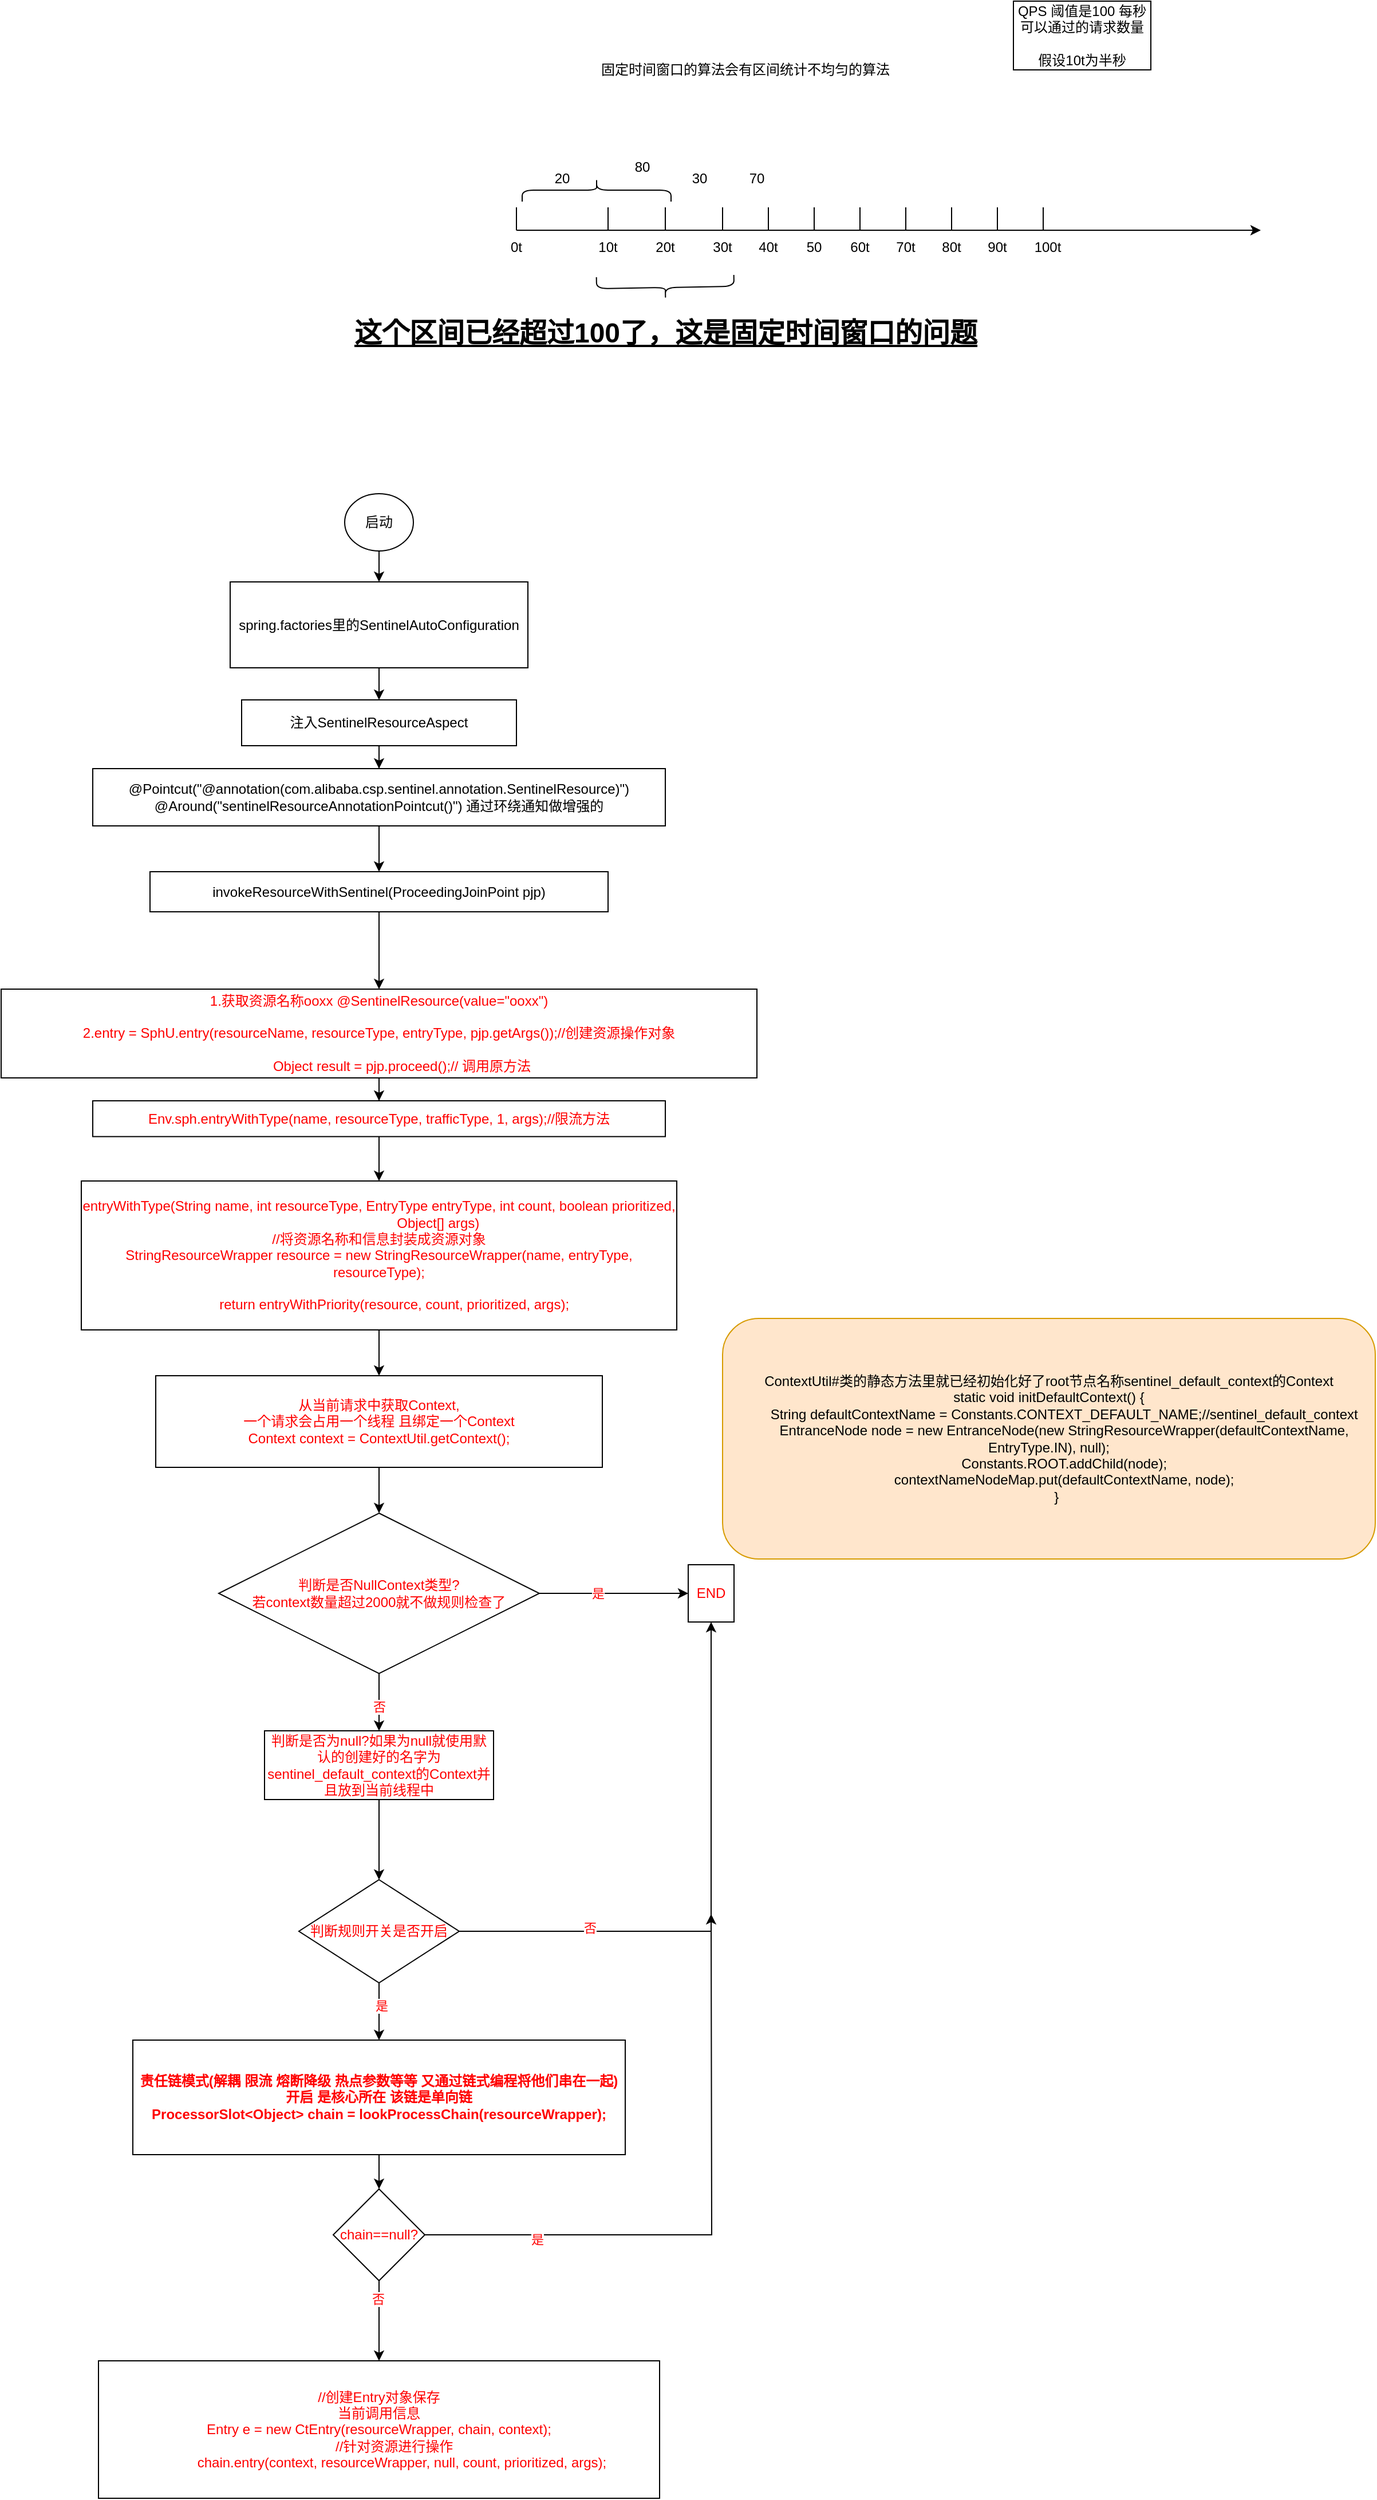 <mxfile version="20.8.10" type="github">
  <diagram name="第 1 页" id="XqW-wUcpLsz2FuGxT0Mv">
    <mxGraphModel dx="2021" dy="686" grid="1" gridSize="10" guides="1" tooltips="1" connect="1" arrows="1" fold="1" page="1" pageScale="1" pageWidth="827" pageHeight="1169" math="0" shadow="0">
      <root>
        <mxCell id="0" />
        <mxCell id="1" parent="0" />
        <mxCell id="M81DNkB3qxJkV-e7loRs-1" value="固定时间窗口的算法会有区间统计不均匀的算法" style="text;html=1;strokeColor=none;fillColor=none;align=center;verticalAlign=middle;whiteSpace=wrap;rounded=0;" parent="1" vertex="1">
          <mxGeometry x="40" y="50" width="280" height="100" as="geometry" />
        </mxCell>
        <mxCell id="M81DNkB3qxJkV-e7loRs-4" value="" style="endArrow=classic;html=1;rounded=0;" parent="1" edge="1">
          <mxGeometry width="50" height="50" relative="1" as="geometry">
            <mxPoint x="-20" y="240" as="sourcePoint" />
            <mxPoint x="630" y="240" as="targetPoint" />
          </mxGeometry>
        </mxCell>
        <mxCell id="M81DNkB3qxJkV-e7loRs-5" value="" style="endArrow=none;html=1;rounded=0;" parent="1" edge="1">
          <mxGeometry width="50" height="50" relative="1" as="geometry">
            <mxPoint x="60" y="240" as="sourcePoint" />
            <mxPoint x="60" y="220" as="targetPoint" />
          </mxGeometry>
        </mxCell>
        <mxCell id="M81DNkB3qxJkV-e7loRs-6" value="" style="endArrow=none;html=1;rounded=0;" parent="1" edge="1">
          <mxGeometry width="50" height="50" relative="1" as="geometry">
            <mxPoint x="110" y="240" as="sourcePoint" />
            <mxPoint x="110" y="220" as="targetPoint" />
          </mxGeometry>
        </mxCell>
        <mxCell id="M81DNkB3qxJkV-e7loRs-7" value="" style="endArrow=none;html=1;rounded=0;" parent="1" edge="1">
          <mxGeometry width="50" height="50" relative="1" as="geometry">
            <mxPoint x="160" y="220" as="sourcePoint" />
            <mxPoint x="160" y="240" as="targetPoint" />
          </mxGeometry>
        </mxCell>
        <mxCell id="M81DNkB3qxJkV-e7loRs-8" value="" style="endArrow=none;html=1;rounded=0;" parent="1" edge="1">
          <mxGeometry width="50" height="50" relative="1" as="geometry">
            <mxPoint x="200" y="220" as="sourcePoint" />
            <mxPoint x="200" y="240" as="targetPoint" />
            <Array as="points">
              <mxPoint x="200" y="220" />
            </Array>
          </mxGeometry>
        </mxCell>
        <mxCell id="M81DNkB3qxJkV-e7loRs-9" value="" style="endArrow=none;html=1;rounded=0;" parent="1" edge="1">
          <mxGeometry width="50" height="50" relative="1" as="geometry">
            <mxPoint x="240" y="220" as="sourcePoint" />
            <mxPoint x="240" y="240" as="targetPoint" />
          </mxGeometry>
        </mxCell>
        <mxCell id="M81DNkB3qxJkV-e7loRs-10" value="" style="endArrow=none;html=1;rounded=0;" parent="1" edge="1">
          <mxGeometry width="50" height="50" relative="1" as="geometry">
            <mxPoint x="280" y="240" as="sourcePoint" />
            <mxPoint x="280" y="220" as="targetPoint" />
          </mxGeometry>
        </mxCell>
        <mxCell id="M81DNkB3qxJkV-e7loRs-11" value="" style="endArrow=none;html=1;rounded=0;" parent="1" edge="1">
          <mxGeometry width="50" height="50" relative="1" as="geometry">
            <mxPoint x="320" y="240" as="sourcePoint" />
            <mxPoint x="320" y="220" as="targetPoint" />
          </mxGeometry>
        </mxCell>
        <mxCell id="M81DNkB3qxJkV-e7loRs-12" value="" style="shape=curlyBracket;whiteSpace=wrap;html=1;rounded=1;labelPosition=left;verticalLabelPosition=middle;align=right;verticalAlign=middle;rotation=90;size=0.5;" parent="1" vertex="1">
          <mxGeometry x="40" y="140" width="20" height="130" as="geometry" />
        </mxCell>
        <mxCell id="M81DNkB3qxJkV-e7loRs-13" value="10t" style="text;html=1;strokeColor=none;fillColor=none;align=center;verticalAlign=middle;whiteSpace=wrap;rounded=0;" parent="1" vertex="1">
          <mxGeometry x="30" y="240" width="60" height="30" as="geometry" />
        </mxCell>
        <mxCell id="M81DNkB3qxJkV-e7loRs-14" value="20t" style="text;html=1;strokeColor=none;fillColor=none;align=center;verticalAlign=middle;whiteSpace=wrap;rounded=0;" parent="1" vertex="1">
          <mxGeometry x="80" y="240" width="60" height="30" as="geometry" />
        </mxCell>
        <mxCell id="M81DNkB3qxJkV-e7loRs-15" value="30t" style="text;html=1;strokeColor=none;fillColor=none;align=center;verticalAlign=middle;whiteSpace=wrap;rounded=0;" parent="1" vertex="1">
          <mxGeometry x="130" y="240" width="60" height="30" as="geometry" />
        </mxCell>
        <mxCell id="M81DNkB3qxJkV-e7loRs-16" value="40t" style="text;html=1;strokeColor=none;fillColor=none;align=center;verticalAlign=middle;whiteSpace=wrap;rounded=0;" parent="1" vertex="1">
          <mxGeometry x="170" y="240" width="60" height="30" as="geometry" />
        </mxCell>
        <mxCell id="M81DNkB3qxJkV-e7loRs-17" value="50" style="text;html=1;strokeColor=none;fillColor=none;align=center;verticalAlign=middle;whiteSpace=wrap;rounded=0;" parent="1" vertex="1">
          <mxGeometry x="210" y="240" width="60" height="30" as="geometry" />
        </mxCell>
        <mxCell id="M81DNkB3qxJkV-e7loRs-18" value="60t" style="text;html=1;strokeColor=none;fillColor=none;align=center;verticalAlign=middle;whiteSpace=wrap;rounded=0;" parent="1" vertex="1">
          <mxGeometry x="250" y="240" width="60" height="30" as="geometry" />
        </mxCell>
        <mxCell id="M81DNkB3qxJkV-e7loRs-19" value="70t" style="text;html=1;strokeColor=none;fillColor=none;align=center;verticalAlign=middle;whiteSpace=wrap;rounded=0;" parent="1" vertex="1">
          <mxGeometry x="290" y="240" width="60" height="30" as="geometry" />
        </mxCell>
        <mxCell id="M81DNkB3qxJkV-e7loRs-20" value="" style="endArrow=none;html=1;rounded=0;" parent="1" edge="1">
          <mxGeometry width="50" height="50" relative="1" as="geometry">
            <mxPoint x="360" y="240" as="sourcePoint" />
            <mxPoint x="360" y="220" as="targetPoint" />
          </mxGeometry>
        </mxCell>
        <mxCell id="M81DNkB3qxJkV-e7loRs-21" value="" style="endArrow=none;html=1;rounded=0;" parent="1" edge="1">
          <mxGeometry width="50" height="50" relative="1" as="geometry">
            <mxPoint x="400" y="240" as="sourcePoint" />
            <mxPoint x="400" y="220" as="targetPoint" />
          </mxGeometry>
        </mxCell>
        <mxCell id="M81DNkB3qxJkV-e7loRs-22" value="" style="endArrow=none;html=1;rounded=0;" parent="1" edge="1">
          <mxGeometry width="50" height="50" relative="1" as="geometry">
            <mxPoint x="440" y="240" as="sourcePoint" />
            <mxPoint x="440" y="220" as="targetPoint" />
          </mxGeometry>
        </mxCell>
        <mxCell id="M81DNkB3qxJkV-e7loRs-23" value="QPS 阈值是100 每秒可以通过的请求数量&lt;br&gt;&lt;br&gt;假设10t为半秒" style="rounded=0;whiteSpace=wrap;html=1;" parent="1" vertex="1">
          <mxGeometry x="414" y="40" width="120" height="60" as="geometry" />
        </mxCell>
        <mxCell id="M81DNkB3qxJkV-e7loRs-24" value="80t" style="text;html=1;strokeColor=none;fillColor=none;align=center;verticalAlign=middle;whiteSpace=wrap;rounded=0;" parent="1" vertex="1">
          <mxGeometry x="330" y="240" width="60" height="30" as="geometry" />
        </mxCell>
        <mxCell id="M81DNkB3qxJkV-e7loRs-25" value="90t" style="text;html=1;strokeColor=none;fillColor=none;align=center;verticalAlign=middle;whiteSpace=wrap;rounded=0;" parent="1" vertex="1">
          <mxGeometry x="370" y="240" width="60" height="30" as="geometry" />
        </mxCell>
        <mxCell id="M81DNkB3qxJkV-e7loRs-26" value="100t" style="text;html=1;strokeColor=none;fillColor=none;align=center;verticalAlign=middle;whiteSpace=wrap;rounded=0;" parent="1" vertex="1">
          <mxGeometry x="414" y="240" width="60" height="30" as="geometry" />
        </mxCell>
        <mxCell id="M81DNkB3qxJkV-e7loRs-27" value="20" style="text;html=1;strokeColor=none;fillColor=none;align=center;verticalAlign=middle;whiteSpace=wrap;rounded=0;" parent="1" vertex="1">
          <mxGeometry x="-10" y="180" width="60" height="30" as="geometry" />
        </mxCell>
        <mxCell id="M81DNkB3qxJkV-e7loRs-28" value="80" style="text;html=1;strokeColor=none;fillColor=none;align=center;verticalAlign=middle;whiteSpace=wrap;rounded=0;" parent="1" vertex="1">
          <mxGeometry x="60" y="170" width="60" height="30" as="geometry" />
        </mxCell>
        <mxCell id="M81DNkB3qxJkV-e7loRs-29" value="30" style="text;html=1;strokeColor=none;fillColor=none;align=center;verticalAlign=middle;whiteSpace=wrap;rounded=0;" parent="1" vertex="1">
          <mxGeometry x="110" y="180" width="60" height="30" as="geometry" />
        </mxCell>
        <mxCell id="M81DNkB3qxJkV-e7loRs-30" value="70" style="text;html=1;strokeColor=none;fillColor=none;align=center;verticalAlign=middle;whiteSpace=wrap;rounded=0;" parent="1" vertex="1">
          <mxGeometry x="160" y="180" width="60" height="30" as="geometry" />
        </mxCell>
        <mxCell id="M81DNkB3qxJkV-e7loRs-35" value="0t" style="text;html=1;strokeColor=none;fillColor=none;align=center;verticalAlign=middle;whiteSpace=wrap;rounded=0;" parent="1" vertex="1">
          <mxGeometry x="-50" y="240" width="60" height="30" as="geometry" />
        </mxCell>
        <mxCell id="M81DNkB3qxJkV-e7loRs-37" value="" style="endArrow=none;html=1;rounded=0;" parent="1" edge="1">
          <mxGeometry width="50" height="50" relative="1" as="geometry">
            <mxPoint x="-20" y="240" as="sourcePoint" />
            <mxPoint x="-20" y="220" as="targetPoint" />
          </mxGeometry>
        </mxCell>
        <mxCell id="M81DNkB3qxJkV-e7loRs-38" value="" style="shape=curlyBracket;whiteSpace=wrap;html=1;rounded=1;flipH=1;labelPosition=right;verticalLabelPosition=middle;align=left;verticalAlign=middle;rotation=89;" parent="1" vertex="1">
          <mxGeometry x="100" y="230" width="20" height="120" as="geometry" />
        </mxCell>
        <mxCell id="M81DNkB3qxJkV-e7loRs-39" value="&lt;u&gt;这个区间已经超过100了，这是固定时间窗口的问题&lt;/u&gt;" style="text;strokeColor=none;fillColor=none;html=1;fontSize=24;fontStyle=1;verticalAlign=middle;align=center;" parent="1" vertex="1">
          <mxGeometry x="60" y="310" width="100" height="40" as="geometry" />
        </mxCell>
        <mxCell id="oH3m3E_vox9M-4LETuuR-3" value="" style="edgeStyle=orthogonalEdgeStyle;rounded=0;orthogonalLoop=1;jettySize=auto;html=1;" edge="1" parent="1" source="oH3m3E_vox9M-4LETuuR-1" target="oH3m3E_vox9M-4LETuuR-2">
          <mxGeometry relative="1" as="geometry" />
        </mxCell>
        <mxCell id="oH3m3E_vox9M-4LETuuR-1" value="启动" style="ellipse;whiteSpace=wrap;html=1;" vertex="1" parent="1">
          <mxGeometry x="-170" y="470" width="60" height="50" as="geometry" />
        </mxCell>
        <mxCell id="oH3m3E_vox9M-4LETuuR-5" value="" style="edgeStyle=orthogonalEdgeStyle;rounded=0;orthogonalLoop=1;jettySize=auto;html=1;" edge="1" parent="1" source="oH3m3E_vox9M-4LETuuR-2" target="oH3m3E_vox9M-4LETuuR-4">
          <mxGeometry relative="1" as="geometry" />
        </mxCell>
        <mxCell id="oH3m3E_vox9M-4LETuuR-2" value="spring.factories里的SentinelAutoConfiguration" style="whiteSpace=wrap;html=1;" vertex="1" parent="1">
          <mxGeometry x="-270" y="547" width="260" height="75" as="geometry" />
        </mxCell>
        <mxCell id="oH3m3E_vox9M-4LETuuR-7" value="" style="edgeStyle=orthogonalEdgeStyle;rounded=0;orthogonalLoop=1;jettySize=auto;html=1;" edge="1" parent="1" source="oH3m3E_vox9M-4LETuuR-4" target="oH3m3E_vox9M-4LETuuR-6">
          <mxGeometry relative="1" as="geometry" />
        </mxCell>
        <mxCell id="oH3m3E_vox9M-4LETuuR-4" value="注入SentinelResourceAspect" style="whiteSpace=wrap;html=1;" vertex="1" parent="1">
          <mxGeometry x="-260" y="650" width="240" height="40" as="geometry" />
        </mxCell>
        <mxCell id="oH3m3E_vox9M-4LETuuR-9" value="" style="edgeStyle=orthogonalEdgeStyle;rounded=0;orthogonalLoop=1;jettySize=auto;html=1;" edge="1" parent="1" source="oH3m3E_vox9M-4LETuuR-6" target="oH3m3E_vox9M-4LETuuR-8">
          <mxGeometry relative="1" as="geometry" />
        </mxCell>
        <mxCell id="oH3m3E_vox9M-4LETuuR-6" value="@Pointcut(&quot;@annotation(com.alibaba.csp.sentinel.annotation.SentinelResource)&quot;)&lt;br&gt;@Around(&quot;sentinelResourceAnnotationPointcut()&quot;) 通过环绕通知做增强的" style="whiteSpace=wrap;html=1;" vertex="1" parent="1">
          <mxGeometry x="-390" y="710" width="500" height="50" as="geometry" />
        </mxCell>
        <mxCell id="oH3m3E_vox9M-4LETuuR-13" value="" style="edgeStyle=orthogonalEdgeStyle;rounded=0;orthogonalLoop=1;jettySize=auto;html=1;" edge="1" parent="1" source="oH3m3E_vox9M-4LETuuR-8" target="oH3m3E_vox9M-4LETuuR-12">
          <mxGeometry relative="1" as="geometry" />
        </mxCell>
        <mxCell id="oH3m3E_vox9M-4LETuuR-8" value="invokeResourceWithSentinel(ProceedingJoinPoint pjp)" style="whiteSpace=wrap;html=1;" vertex="1" parent="1">
          <mxGeometry x="-340" y="800" width="400" height="35" as="geometry" />
        </mxCell>
        <mxCell id="oH3m3E_vox9M-4LETuuR-15" value="" style="edgeStyle=orthogonalEdgeStyle;rounded=0;orthogonalLoop=1;jettySize=auto;html=1;fontColor=#FF0000;" edge="1" parent="1" source="oH3m3E_vox9M-4LETuuR-12" target="oH3m3E_vox9M-4LETuuR-14">
          <mxGeometry relative="1" as="geometry" />
        </mxCell>
        <mxCell id="oH3m3E_vox9M-4LETuuR-12" value="&lt;font color=&quot;#ff0000&quot;&gt;1.获取资源名称ooxx @SentinelResource(value=&quot;ooxx&quot;)&lt;br&gt;&lt;br&gt;2.entry = SphU.entry(resourceName, resourceType, entryType, pjp.getArgs());//创建资源操作对象&lt;br&gt;&lt;br&gt;&lt;/font&gt;&lt;div&gt;&lt;font color=&quot;#ff0000&quot;&gt;&amp;nbsp; &amp;nbsp; &amp;nbsp; &amp;nbsp; &amp;nbsp; &amp;nbsp; Object result = pjp.proceed();// 调用原方法&lt;/font&gt;&lt;/div&gt;" style="whiteSpace=wrap;html=1;" vertex="1" parent="1">
          <mxGeometry x="-470" y="902.5" width="660" height="77.5" as="geometry" />
        </mxCell>
        <mxCell id="oH3m3E_vox9M-4LETuuR-17" value="" style="edgeStyle=orthogonalEdgeStyle;rounded=0;orthogonalLoop=1;jettySize=auto;html=1;fontColor=#FF0000;" edge="1" parent="1" source="oH3m3E_vox9M-4LETuuR-14" target="oH3m3E_vox9M-4LETuuR-16">
          <mxGeometry relative="1" as="geometry" />
        </mxCell>
        <mxCell id="oH3m3E_vox9M-4LETuuR-14" value="&lt;font color=&quot;#ff0000&quot;&gt;Env.sph.entryWithType(name, resourceType, trafficType, 1, args);//限流方法&lt;/font&gt;" style="whiteSpace=wrap;html=1;" vertex="1" parent="1">
          <mxGeometry x="-390" y="1000" width="500" height="31.25" as="geometry" />
        </mxCell>
        <mxCell id="oH3m3E_vox9M-4LETuuR-20" value="" style="edgeStyle=orthogonalEdgeStyle;rounded=0;orthogonalLoop=1;jettySize=auto;html=1;fontColor=#FF0000;" edge="1" parent="1" source="oH3m3E_vox9M-4LETuuR-16" target="oH3m3E_vox9M-4LETuuR-18">
          <mxGeometry relative="1" as="geometry" />
        </mxCell>
        <mxCell id="oH3m3E_vox9M-4LETuuR-16" value="entryWithType(String name, int resourceType, EntryType entryType, int count, boolean prioritized,&lt;div&gt;&amp;nbsp; &amp;nbsp; &amp;nbsp; &amp;nbsp; &amp;nbsp; &amp;nbsp; &amp;nbsp; &amp;nbsp; &amp;nbsp; &amp;nbsp; &amp;nbsp; &amp;nbsp; &amp;nbsp; &amp;nbsp; &amp;nbsp; &amp;nbsp;Object[] args)&lt;/div&gt;&lt;div&gt;//将资源名称和信息封装成资源对象&lt;br&gt;&lt;div&gt;StringResourceWrapper resource = new StringResourceWrapper(name, entryType, resourceType);&lt;/div&gt;&lt;div&gt;&lt;br&gt;&lt;/div&gt;&lt;div&gt;&amp;nbsp; &amp;nbsp; &amp;nbsp; &amp;nbsp; return entryWithPriority(resource, count, prioritized, args);&lt;/div&gt;&lt;/div&gt;" style="whiteSpace=wrap;html=1;fontColor=#FF0000;" vertex="1" parent="1">
          <mxGeometry x="-400" y="1070" width="520" height="130" as="geometry" />
        </mxCell>
        <mxCell id="oH3m3E_vox9M-4LETuuR-31" value="" style="edgeStyle=orthogonalEdgeStyle;rounded=0;orthogonalLoop=1;jettySize=auto;html=1;fontColor=#FF0000;" edge="1" parent="1" source="oH3m3E_vox9M-4LETuuR-18" target="oH3m3E_vox9M-4LETuuR-21">
          <mxGeometry relative="1" as="geometry" />
        </mxCell>
        <mxCell id="oH3m3E_vox9M-4LETuuR-18" value="从当前请求中获取Context,&lt;br&gt;一个请求会占用一个线程 且绑定一个Context&lt;br&gt;Context context = ContextUtil.getContext();" style="whiteSpace=wrap;html=1;fontColor=#FF0000;" vertex="1" parent="1">
          <mxGeometry x="-335" y="1240" width="390" height="80" as="geometry" />
        </mxCell>
        <mxCell id="oH3m3E_vox9M-4LETuuR-24" style="edgeStyle=orthogonalEdgeStyle;rounded=0;orthogonalLoop=1;jettySize=auto;html=1;fontColor=#FF0000;" edge="1" parent="1" source="oH3m3E_vox9M-4LETuuR-21" target="oH3m3E_vox9M-4LETuuR-23">
          <mxGeometry relative="1" as="geometry" />
        </mxCell>
        <mxCell id="oH3m3E_vox9M-4LETuuR-25" value="是" style="edgeLabel;html=1;align=center;verticalAlign=middle;resizable=0;points=[];fontColor=#FF0000;" vertex="1" connectable="0" parent="oH3m3E_vox9M-4LETuuR-24">
          <mxGeometry x="-0.213" relative="1" as="geometry">
            <mxPoint as="offset" />
          </mxGeometry>
        </mxCell>
        <mxCell id="oH3m3E_vox9M-4LETuuR-27" value="" style="edgeStyle=orthogonalEdgeStyle;rounded=0;orthogonalLoop=1;jettySize=auto;html=1;fontColor=#FF0000;" edge="1" parent="1" source="oH3m3E_vox9M-4LETuuR-21" target="oH3m3E_vox9M-4LETuuR-26">
          <mxGeometry relative="1" as="geometry" />
        </mxCell>
        <mxCell id="oH3m3E_vox9M-4LETuuR-28" value="否" style="edgeLabel;html=1;align=center;verticalAlign=middle;resizable=0;points=[];fontColor=#FF0000;" vertex="1" connectable="0" parent="oH3m3E_vox9M-4LETuuR-27">
          <mxGeometry x="0.133" relative="1" as="geometry">
            <mxPoint as="offset" />
          </mxGeometry>
        </mxCell>
        <mxCell id="oH3m3E_vox9M-4LETuuR-21" value="判断是否NullContext类型?&lt;br&gt;若context数量超过2000就不做规则检查了" style="rhombus;whiteSpace=wrap;html=1;fontColor=#FF0000;" vertex="1" parent="1">
          <mxGeometry x="-280" y="1360" width="280" height="140" as="geometry" />
        </mxCell>
        <mxCell id="oH3m3E_vox9M-4LETuuR-23" value="END" style="whiteSpace=wrap;html=1;fontColor=#FF0000;" vertex="1" parent="1">
          <mxGeometry x="130" y="1405" width="40" height="50" as="geometry" />
        </mxCell>
        <mxCell id="oH3m3E_vox9M-4LETuuR-33" value="" style="edgeStyle=orthogonalEdgeStyle;rounded=0;orthogonalLoop=1;jettySize=auto;html=1;fontColor=#FF0000;" edge="1" parent="1" source="oH3m3E_vox9M-4LETuuR-26" target="oH3m3E_vox9M-4LETuuR-32">
          <mxGeometry relative="1" as="geometry" />
        </mxCell>
        <mxCell id="oH3m3E_vox9M-4LETuuR-26" value="判断是否为null?如果为null就使用默认的创建好的名字为sentinel_default_context的Context并且放到当前线程中" style="whiteSpace=wrap;html=1;fontColor=#FF0000;" vertex="1" parent="1">
          <mxGeometry x="-240" y="1550" width="200" height="60" as="geometry" />
        </mxCell>
        <mxCell id="oH3m3E_vox9M-4LETuuR-29" value="ContextUtil#类的静态方法里就已经初始化好了root节点名称sentinel_default_context的Context&lt;br&gt;&lt;div&gt;static void initDefaultContext() {&lt;/div&gt;&lt;div&gt;&amp;nbsp; &amp;nbsp; &amp;nbsp; &amp;nbsp; String defaultContextName = Constants.CONTEXT_DEFAULT_NAME;//sentinel_default_context&lt;/div&gt;&lt;div&gt;&amp;nbsp; &amp;nbsp; &amp;nbsp; &amp;nbsp; EntranceNode node = new EntranceNode(new StringResourceWrapper(defaultContextName, EntryType.IN), null);&lt;/div&gt;&lt;div&gt;&amp;nbsp; &amp;nbsp; &amp;nbsp; &amp;nbsp; Constants.ROOT.addChild(node);&lt;/div&gt;&lt;div&gt;&amp;nbsp; &amp;nbsp; &amp;nbsp; &amp;nbsp; contextNameNodeMap.put(defaultContextName, node);&lt;/div&gt;&lt;div&gt;&amp;nbsp; &amp;nbsp; }&lt;/div&gt;" style="rounded=1;whiteSpace=wrap;html=1;fillColor=#ffe6cc;strokeColor=#d79b00;" vertex="1" parent="1">
          <mxGeometry x="160" y="1190" width="570" height="210" as="geometry" />
        </mxCell>
        <mxCell id="oH3m3E_vox9M-4LETuuR-34" style="edgeStyle=orthogonalEdgeStyle;rounded=0;orthogonalLoop=1;jettySize=auto;html=1;entryX=0.5;entryY=1;entryDx=0;entryDy=0;fontColor=#FF0000;" edge="1" parent="1" source="oH3m3E_vox9M-4LETuuR-32" target="oH3m3E_vox9M-4LETuuR-23">
          <mxGeometry relative="1" as="geometry" />
        </mxCell>
        <mxCell id="oH3m3E_vox9M-4LETuuR-35" value="否" style="edgeLabel;html=1;align=center;verticalAlign=middle;resizable=0;points=[];fontColor=#FF0000;" vertex="1" connectable="0" parent="oH3m3E_vox9M-4LETuuR-34">
          <mxGeometry x="-0.535" y="3" relative="1" as="geometry">
            <mxPoint as="offset" />
          </mxGeometry>
        </mxCell>
        <mxCell id="oH3m3E_vox9M-4LETuuR-37" value="" style="edgeStyle=orthogonalEdgeStyle;rounded=0;orthogonalLoop=1;jettySize=auto;html=1;fontColor=#FF0000;" edge="1" parent="1" source="oH3m3E_vox9M-4LETuuR-32" target="oH3m3E_vox9M-4LETuuR-36">
          <mxGeometry relative="1" as="geometry" />
        </mxCell>
        <mxCell id="oH3m3E_vox9M-4LETuuR-38" value="是" style="edgeLabel;html=1;align=center;verticalAlign=middle;resizable=0;points=[];fontColor=#FF0000;" vertex="1" connectable="0" parent="oH3m3E_vox9M-4LETuuR-37">
          <mxGeometry x="-0.221" y="2" relative="1" as="geometry">
            <mxPoint as="offset" />
          </mxGeometry>
        </mxCell>
        <mxCell id="oH3m3E_vox9M-4LETuuR-32" value="判断规则开关是否开启" style="rhombus;whiteSpace=wrap;html=1;fontColor=#FF0000;" vertex="1" parent="1">
          <mxGeometry x="-210" y="1680" width="140" height="90" as="geometry" />
        </mxCell>
        <mxCell id="oH3m3E_vox9M-4LETuuR-45" value="" style="edgeStyle=orthogonalEdgeStyle;rounded=0;orthogonalLoop=1;jettySize=auto;html=1;fontColor=#FF0000;" edge="1" parent="1" source="oH3m3E_vox9M-4LETuuR-36" target="oH3m3E_vox9M-4LETuuR-40">
          <mxGeometry relative="1" as="geometry" />
        </mxCell>
        <mxCell id="oH3m3E_vox9M-4LETuuR-36" value="&lt;div style=&quot;&quot;&gt;&lt;b style=&quot;background-color: initial;&quot;&gt;责任链模式(解耦 限流 熔断降级 热点参数等等 又通过链式编程将他们串在一起)开启 是核心所在 该链是单向链&lt;/b&gt;&lt;/div&gt;&lt;div style=&quot;&quot;&gt;&lt;b style=&quot;background-color: initial;&quot;&gt;ProcessorSlot&amp;lt;Object&amp;gt; chain = lookProcessChain(resourceWrapper);&lt;/b&gt;&lt;/div&gt;" style="whiteSpace=wrap;html=1;fontColor=#FF0000;align=center;" vertex="1" parent="1">
          <mxGeometry x="-355" y="1820" width="430" height="100" as="geometry" />
        </mxCell>
        <mxCell id="oH3m3E_vox9M-4LETuuR-39" value="&lt;div&gt;//创建Entry对象保存&lt;/div&gt;当前调用信息&lt;div&gt;Entry e = new CtEntry(resourceWrapper, chain, context);&lt;/div&gt;&lt;div&gt;&amp;nbsp; &amp;nbsp; &amp;nbsp; &amp;nbsp; //针对资源进行操作&lt;/div&gt;&lt;div&gt;&amp;nbsp; &amp;nbsp; &amp;nbsp; &amp;nbsp; &amp;nbsp; &amp;nbsp; chain.entry(context, resourceWrapper, null, count, prioritized, args);&lt;/div&gt;" style="whiteSpace=wrap;html=1;fontColor=#FF0000;" vertex="1" parent="1">
          <mxGeometry x="-385" y="2100" width="490" height="120" as="geometry" />
        </mxCell>
        <mxCell id="oH3m3E_vox9M-4LETuuR-41" style="edgeStyle=orthogonalEdgeStyle;rounded=0;orthogonalLoop=1;jettySize=auto;html=1;fontColor=#FF0000;" edge="1" parent="1" source="oH3m3E_vox9M-4LETuuR-40">
          <mxGeometry relative="1" as="geometry">
            <mxPoint x="150" y="1710" as="targetPoint" />
          </mxGeometry>
        </mxCell>
        <mxCell id="oH3m3E_vox9M-4LETuuR-42" value="是" style="edgeLabel;html=1;align=center;verticalAlign=middle;resizable=0;points=[];fontColor=#FF0000;" vertex="1" connectable="0" parent="oH3m3E_vox9M-4LETuuR-41">
          <mxGeometry x="-0.633" y="-3" relative="1" as="geometry">
            <mxPoint y="1" as="offset" />
          </mxGeometry>
        </mxCell>
        <mxCell id="oH3m3E_vox9M-4LETuuR-43" value="" style="edgeStyle=orthogonalEdgeStyle;rounded=0;orthogonalLoop=1;jettySize=auto;html=1;fontColor=#FF0000;" edge="1" parent="1" source="oH3m3E_vox9M-4LETuuR-40" target="oH3m3E_vox9M-4LETuuR-39">
          <mxGeometry relative="1" as="geometry" />
        </mxCell>
        <mxCell id="oH3m3E_vox9M-4LETuuR-46" value="否" style="edgeLabel;html=1;align=center;verticalAlign=middle;resizable=0;points=[];fontColor=#FF0000;" vertex="1" connectable="0" parent="oH3m3E_vox9M-4LETuuR-43">
          <mxGeometry x="-0.54" y="-1" relative="1" as="geometry">
            <mxPoint as="offset" />
          </mxGeometry>
        </mxCell>
        <mxCell id="oH3m3E_vox9M-4LETuuR-40" value="chain==null?" style="rhombus;whiteSpace=wrap;html=1;fontColor=#FF0000;" vertex="1" parent="1">
          <mxGeometry x="-180" y="1950" width="80" height="80" as="geometry" />
        </mxCell>
      </root>
    </mxGraphModel>
  </diagram>
</mxfile>

